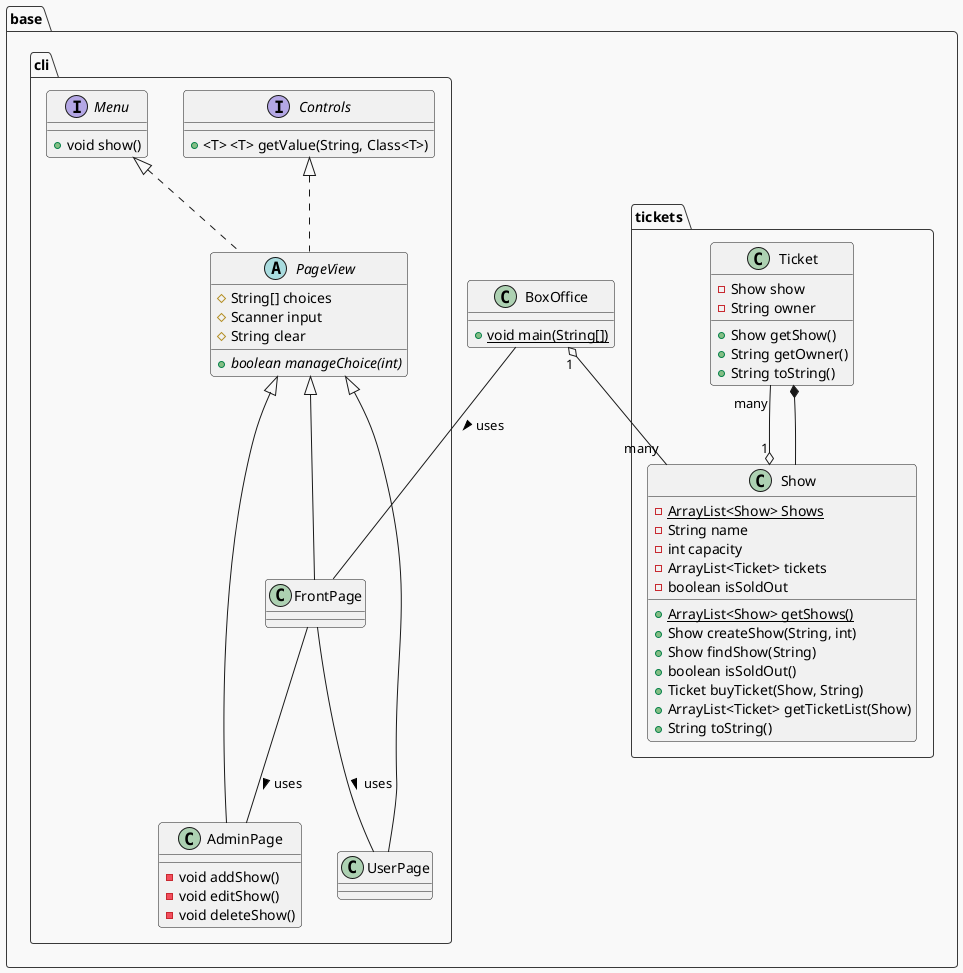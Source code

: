 /' Copier-coller sur https://www.planttext.com/ ou activer l'extension PlantUML (jebbs) '/

@startuml structure

/' https://plantuml.com/fr/theme
favoris : mars, plain, amiga, crt-green, sketchy '/
!theme mars

/' https://plantuml.com/fr/class-diagram '/

/' objets '/
package base {
    package base.cli {

        interface Controls {
            + <T> <T> getValue(String, Class<T>)
        }
        interface Menu{
            + void show()
        }
        abstract class PageView implements Menu, Controls {
            # String[] choices 
            # Scanner input
            # String clear
            + {abstract} boolean manageChoice(int)
        }
        class FrontPage extends PageView
        class AdminPage extends PageView {
            - void addShow()
            - void editShow()
            - void deleteShow()
        }
        class UserPage extends PageView

        FrontPage -- AdminPage : > uses
        FrontPage -- UserPage : > uses
        
    }

    package base.tickets {
        class Ticket {
            - Show show
            - String owner
            + Show getShow()
            + String getOwner()
            + String toString()
        }
        class Show {
            - {static} ArrayList<Show> Shows
            - String name
            - int capacity
            - ArrayList<Ticket> tickets
            - boolean isSoldOut
            + {static} ArrayList<Show> getShows()
            + Show createShow(String, int)
            + Show findShow(String)
            + boolean isSoldOut()
            + Ticket buyTicket(Show, String)
            + ArrayList<Ticket> getTicketList(Show)
            + String toString()
        }

        Ticket "many" --o "1"  Show
        Ticket *-- Show
    }

    class BoxOffice {
        + {static} void main(String[])
    }

    BoxOffice -- FrontPage : > uses

    BoxOffice "1" o-- "many" Show

}

@enduml